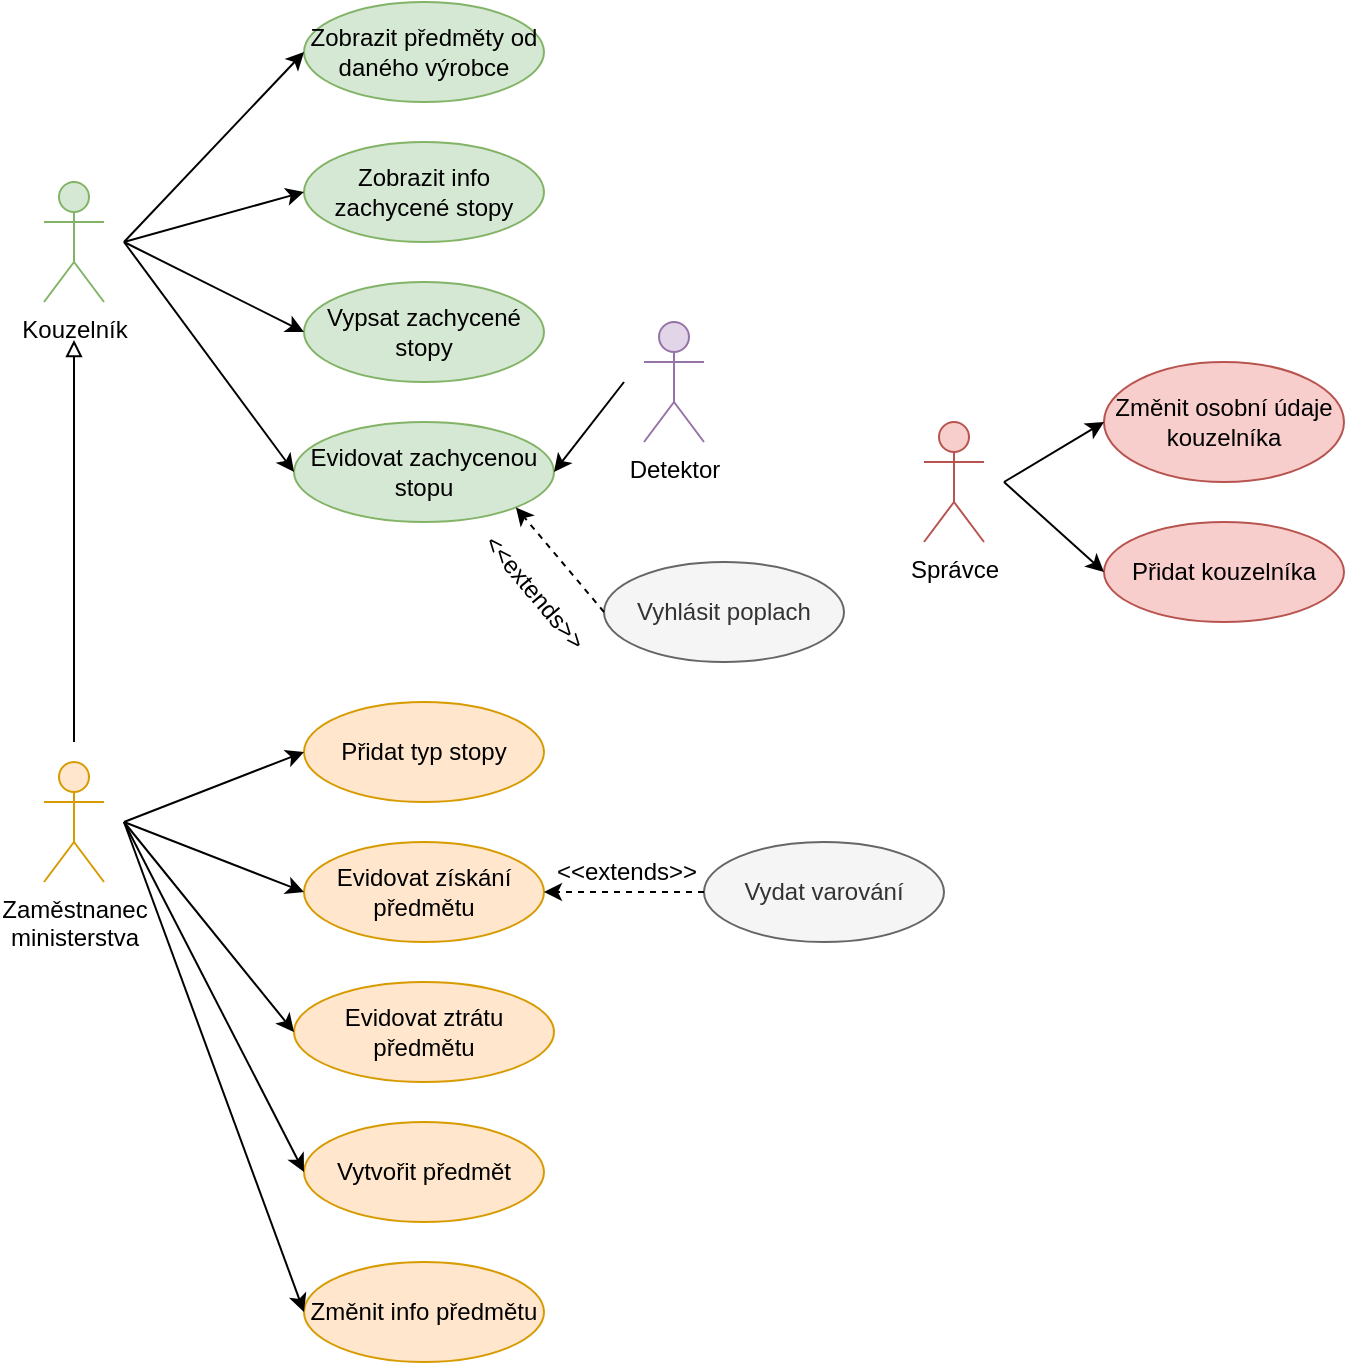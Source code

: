 <mxfile version="24.0.1" type="device">
  <diagram name="Page-1" id="qmRz6amg7u_9OpdITHFq">
    <mxGraphModel dx="1434" dy="784" grid="1" gridSize="10" guides="1" tooltips="1" connect="1" arrows="1" fold="1" page="1" pageScale="1" pageWidth="827" pageHeight="1169" math="0" shadow="0">
      <root>
        <mxCell id="0" />
        <mxCell id="1" parent="0" />
        <mxCell id="RQ-Ip_PYor-Rwr1TRa5e-7" value="" style="edgeStyle=orthogonalEdgeStyle;rounded=0;orthogonalLoop=1;jettySize=auto;html=1;endArrow=block;endFill=0;" parent="1" edge="1">
          <mxGeometry relative="1" as="geometry">
            <mxPoint x="55" y="380" as="sourcePoint" />
            <mxPoint x="55" y="179" as="targetPoint" />
          </mxGeometry>
        </mxCell>
        <mxCell id="RQ-Ip_PYor-Rwr1TRa5e-5" value="Zaměstnanec&lt;br&gt;ministerstva" style="shape=umlActor;verticalLabelPosition=bottom;verticalAlign=top;html=1;outlineConnect=0;fillColor=#ffe6cc;strokeColor=#d79b00;" parent="1" vertex="1">
          <mxGeometry x="40" y="390" width="30" height="60" as="geometry" />
        </mxCell>
        <mxCell id="RQ-Ip_PYor-Rwr1TRa5e-6" value="Kouzelník" style="shape=umlActor;verticalLabelPosition=bottom;verticalAlign=top;html=1;outlineConnect=0;fillColor=#d5e8d4;strokeColor=#82b366;" parent="1" vertex="1">
          <mxGeometry x="40" y="100" width="30" height="60" as="geometry" />
        </mxCell>
        <mxCell id="RQ-Ip_PYor-Rwr1TRa5e-8" value="Zobrazit info zachycené stopy" style="ellipse;whiteSpace=wrap;html=1;fillColor=#d5e8d4;strokeColor=#82b366;" parent="1" vertex="1">
          <mxGeometry x="170" y="80" width="120" height="50" as="geometry" />
        </mxCell>
        <mxCell id="RQ-Ip_PYor-Rwr1TRa5e-10" value="Vypsat zachycené stopy" style="ellipse;whiteSpace=wrap;html=1;fillColor=#d5e8d4;strokeColor=#82b366;" parent="1" vertex="1">
          <mxGeometry x="170" y="150" width="120" height="50" as="geometry" />
        </mxCell>
        <mxCell id="RQ-Ip_PYor-Rwr1TRa5e-11" value="Evidovat zachycenou stopu" style="ellipse;whiteSpace=wrap;html=1;fillColor=#d5e8d4;strokeColor=#82b366;" parent="1" vertex="1">
          <mxGeometry x="165" y="220" width="130" height="50" as="geometry" />
        </mxCell>
        <mxCell id="RQ-Ip_PYor-Rwr1TRa5e-12" value="Přidat typ stopy" style="ellipse;whiteSpace=wrap;html=1;fillColor=#ffe6cc;strokeColor=#d79b00;" parent="1" vertex="1">
          <mxGeometry x="170" y="360" width="120" height="50" as="geometry" />
        </mxCell>
        <mxCell id="RQ-Ip_PYor-Rwr1TRa5e-13" value="Evidovat získání předmětu" style="ellipse;whiteSpace=wrap;html=1;fillColor=#ffe6cc;strokeColor=#d79b00;" parent="1" vertex="1">
          <mxGeometry x="170" y="430" width="120" height="50" as="geometry" />
        </mxCell>
        <mxCell id="RQ-Ip_PYor-Rwr1TRa5e-14" value="Evidovat ztrátu předmětu" style="ellipse;whiteSpace=wrap;html=1;fillColor=#ffe6cc;strokeColor=#d79b00;" parent="1" vertex="1">
          <mxGeometry x="165" y="500" width="130" height="50" as="geometry" />
        </mxCell>
        <mxCell id="RQ-Ip_PYor-Rwr1TRa5e-15" value="Vytvořit předmět" style="ellipse;whiteSpace=wrap;html=1;fillColor=#ffe6cc;strokeColor=#d79b00;" parent="1" vertex="1">
          <mxGeometry x="170" y="570" width="120" height="50" as="geometry" />
        </mxCell>
        <mxCell id="RQ-Ip_PYor-Rwr1TRa5e-16" value="Změnit info předmětu" style="ellipse;whiteSpace=wrap;html=1;fillColor=#ffe6cc;strokeColor=#d79b00;" parent="1" vertex="1">
          <mxGeometry x="170" y="640" width="120" height="50" as="geometry" />
        </mxCell>
        <mxCell id="RQ-Ip_PYor-Rwr1TRa5e-18" value="Detektor" style="shape=umlActor;verticalLabelPosition=bottom;verticalAlign=top;html=1;outlineConnect=0;fillColor=#e1d5e7;strokeColor=#9673a6;" parent="1" vertex="1">
          <mxGeometry x="340" y="170" width="30" height="60" as="geometry" />
        </mxCell>
        <mxCell id="RQ-Ip_PYor-Rwr1TRa5e-21" value="Vydat varování" style="ellipse;whiteSpace=wrap;html=1;fillColor=#f5f5f5;fontColor=#333333;strokeColor=#666666;" parent="1" vertex="1">
          <mxGeometry x="370" y="430" width="120" height="50" as="geometry" />
        </mxCell>
        <mxCell id="RQ-Ip_PYor-Rwr1TRa5e-22" value="Vyhlásit poplach" style="ellipse;whiteSpace=wrap;html=1;fillColor=#f5f5f5;fontColor=#333333;strokeColor=#666666;" parent="1" vertex="1">
          <mxGeometry x="320" y="290" width="120" height="50" as="geometry" />
        </mxCell>
        <mxCell id="RQ-Ip_PYor-Rwr1TRa5e-23" value="Správce" style="shape=umlActor;verticalLabelPosition=bottom;verticalAlign=top;html=1;outlineConnect=0;fillColor=#f8cecc;strokeColor=#b85450;" parent="1" vertex="1">
          <mxGeometry x="480" y="220" width="30" height="60" as="geometry" />
        </mxCell>
        <mxCell id="RQ-Ip_PYor-Rwr1TRa5e-24" value="Změnit osobní údaje kouzelníka" style="ellipse;whiteSpace=wrap;html=1;fillColor=#f8cecc;strokeColor=#b85450;" parent="1" vertex="1">
          <mxGeometry x="570" y="190" width="120" height="60" as="geometry" />
        </mxCell>
        <mxCell id="RQ-Ip_PYor-Rwr1TRa5e-25" value="Přidat kouzelníka" style="ellipse;whiteSpace=wrap;html=1;fillColor=#f8cecc;strokeColor=#b85450;" parent="1" vertex="1">
          <mxGeometry x="570" y="270" width="120" height="50" as="geometry" />
        </mxCell>
        <mxCell id="RQ-Ip_PYor-Rwr1TRa5e-26" value="" style="endArrow=classic;html=1;rounded=0;entryX=0;entryY=0.5;entryDx=0;entryDy=0;" parent="1" target="RQ-Ip_PYor-Rwr1TRa5e-8" edge="1">
          <mxGeometry width="50" height="50" relative="1" as="geometry">
            <mxPoint x="80" y="130" as="sourcePoint" />
            <mxPoint x="130" y="80" as="targetPoint" />
          </mxGeometry>
        </mxCell>
        <mxCell id="RQ-Ip_PYor-Rwr1TRa5e-27" value="" style="endArrow=classic;html=1;rounded=0;entryX=0;entryY=0.5;entryDx=0;entryDy=0;" parent="1" target="RQ-Ip_PYor-Rwr1TRa5e-10" edge="1">
          <mxGeometry width="50" height="50" relative="1" as="geometry">
            <mxPoint x="80" y="130" as="sourcePoint" />
            <mxPoint x="150" y="160" as="targetPoint" />
          </mxGeometry>
        </mxCell>
        <mxCell id="RQ-Ip_PYor-Rwr1TRa5e-28" value="" style="endArrow=classic;html=1;rounded=0;entryX=0;entryY=0.5;entryDx=0;entryDy=0;" parent="1" target="RQ-Ip_PYor-Rwr1TRa5e-11" edge="1">
          <mxGeometry width="50" height="50" relative="1" as="geometry">
            <mxPoint x="80" y="130" as="sourcePoint" />
            <mxPoint x="120" y="220" as="targetPoint" />
          </mxGeometry>
        </mxCell>
        <mxCell id="RQ-Ip_PYor-Rwr1TRa5e-29" value="" style="endArrow=classic;html=1;rounded=0;entryX=1;entryY=0.5;entryDx=0;entryDy=0;" parent="1" target="RQ-Ip_PYor-Rwr1TRa5e-11" edge="1">
          <mxGeometry width="50" height="50" relative="1" as="geometry">
            <mxPoint x="330" y="200" as="sourcePoint" />
            <mxPoint x="420" y="250" as="targetPoint" />
          </mxGeometry>
        </mxCell>
        <mxCell id="RQ-Ip_PYor-Rwr1TRa5e-30" value="" style="endArrow=classic;html=1;rounded=0;entryX=0;entryY=0.5;entryDx=0;entryDy=0;" parent="1" target="RQ-Ip_PYor-Rwr1TRa5e-24" edge="1">
          <mxGeometry width="50" height="50" relative="1" as="geometry">
            <mxPoint x="520" y="250" as="sourcePoint" />
            <mxPoint x="540" y="320" as="targetPoint" />
          </mxGeometry>
        </mxCell>
        <mxCell id="RQ-Ip_PYor-Rwr1TRa5e-31" value="" style="endArrow=classic;html=1;rounded=0;entryX=0;entryY=0.5;entryDx=0;entryDy=0;" parent="1" target="RQ-Ip_PYor-Rwr1TRa5e-25" edge="1">
          <mxGeometry width="50" height="50" relative="1" as="geometry">
            <mxPoint x="520" y="250" as="sourcePoint" />
            <mxPoint x="420" y="330" as="targetPoint" />
          </mxGeometry>
        </mxCell>
        <mxCell id="RQ-Ip_PYor-Rwr1TRa5e-32" value="" style="endArrow=classic;html=1;rounded=0;entryX=0;entryY=0.5;entryDx=0;entryDy=0;" parent="1" target="RQ-Ip_PYor-Rwr1TRa5e-12" edge="1">
          <mxGeometry width="50" height="50" relative="1" as="geometry">
            <mxPoint x="80" y="420" as="sourcePoint" />
            <mxPoint x="420" y="420" as="targetPoint" />
          </mxGeometry>
        </mxCell>
        <mxCell id="RQ-Ip_PYor-Rwr1TRa5e-33" value="" style="endArrow=classic;html=1;rounded=0;entryX=0;entryY=0.5;entryDx=0;entryDy=0;" parent="1" target="RQ-Ip_PYor-Rwr1TRa5e-13" edge="1">
          <mxGeometry width="50" height="50" relative="1" as="geometry">
            <mxPoint x="80" y="420" as="sourcePoint" />
            <mxPoint x="420" y="420" as="targetPoint" />
          </mxGeometry>
        </mxCell>
        <mxCell id="RQ-Ip_PYor-Rwr1TRa5e-34" value="" style="endArrow=classic;html=1;rounded=0;entryX=0;entryY=0.5;entryDx=0;entryDy=0;" parent="1" target="RQ-Ip_PYor-Rwr1TRa5e-14" edge="1">
          <mxGeometry width="50" height="50" relative="1" as="geometry">
            <mxPoint x="80" y="420" as="sourcePoint" />
            <mxPoint x="420" y="420" as="targetPoint" />
          </mxGeometry>
        </mxCell>
        <mxCell id="RQ-Ip_PYor-Rwr1TRa5e-35" value="" style="endArrow=classic;html=1;rounded=0;entryX=0;entryY=0.5;entryDx=0;entryDy=0;" parent="1" target="RQ-Ip_PYor-Rwr1TRa5e-15" edge="1">
          <mxGeometry width="50" height="50" relative="1" as="geometry">
            <mxPoint x="80" y="420" as="sourcePoint" />
            <mxPoint x="420" y="420" as="targetPoint" />
          </mxGeometry>
        </mxCell>
        <mxCell id="RQ-Ip_PYor-Rwr1TRa5e-36" value="" style="endArrow=classic;html=1;rounded=0;entryX=0;entryY=0.5;entryDx=0;entryDy=0;" parent="1" target="RQ-Ip_PYor-Rwr1TRa5e-16" edge="1">
          <mxGeometry width="50" height="50" relative="1" as="geometry">
            <mxPoint x="80" y="420" as="sourcePoint" />
            <mxPoint x="420" y="500" as="targetPoint" />
          </mxGeometry>
        </mxCell>
        <mxCell id="RQ-Ip_PYor-Rwr1TRa5e-37" value="" style="endArrow=classic;html=1;rounded=0;entryX=1;entryY=0.5;entryDx=0;entryDy=0;exitX=0;exitY=0.5;exitDx=0;exitDy=0;dashed=1;" parent="1" source="RQ-Ip_PYor-Rwr1TRa5e-21" target="RQ-Ip_PYor-Rwr1TRa5e-13" edge="1">
          <mxGeometry width="50" height="50" relative="1" as="geometry">
            <mxPoint x="370" y="470" as="sourcePoint" />
            <mxPoint x="420" y="420" as="targetPoint" />
          </mxGeometry>
        </mxCell>
        <mxCell id="RQ-Ip_PYor-Rwr1TRa5e-38" value="&amp;lt;&amp;lt;extends&amp;gt;&amp;gt;" style="text;html=1;align=center;verticalAlign=middle;resizable=0;points=[];autosize=1;strokeColor=none;fillColor=none;rotation=0;" parent="1" vertex="1">
          <mxGeometry x="286" y="430" width="90" height="30" as="geometry" />
        </mxCell>
        <mxCell id="RQ-Ip_PYor-Rwr1TRa5e-39" value="" style="endArrow=classic;html=1;rounded=0;entryX=1;entryY=1;entryDx=0;entryDy=0;exitX=0;exitY=0.5;exitDx=0;exitDy=0;dashed=1;" parent="1" source="RQ-Ip_PYor-Rwr1TRa5e-22" target="RQ-Ip_PYor-Rwr1TRa5e-11" edge="1">
          <mxGeometry width="50" height="50" relative="1" as="geometry">
            <mxPoint x="370" y="470" as="sourcePoint" />
            <mxPoint x="420" y="420" as="targetPoint" />
          </mxGeometry>
        </mxCell>
        <mxCell id="RQ-Ip_PYor-Rwr1TRa5e-40" value="&amp;lt;&amp;lt;extends&amp;gt;&amp;gt;" style="text;html=1;align=center;verticalAlign=middle;resizable=0;points=[];autosize=1;strokeColor=none;fillColor=none;rotation=50;" parent="1" vertex="1">
          <mxGeometry x="240" y="290" width="90" height="30" as="geometry" />
        </mxCell>
        <mxCell id="QSdRu6VteuAKL3sDlh2a-1" value="Zobrazit předměty od daného výrobce" style="ellipse;whiteSpace=wrap;html=1;fillColor=#d5e8d4;strokeColor=#82b366;" vertex="1" parent="1">
          <mxGeometry x="170" y="10" width="120" height="50" as="geometry" />
        </mxCell>
        <mxCell id="QSdRu6VteuAKL3sDlh2a-2" value="" style="endArrow=classic;html=1;rounded=0;entryX=0;entryY=0.5;entryDx=0;entryDy=0;" edge="1" parent="1" target="QSdRu6VteuAKL3sDlh2a-1">
          <mxGeometry width="50" height="50" relative="1" as="geometry">
            <mxPoint x="80" y="130" as="sourcePoint" />
            <mxPoint x="170" y="60" as="targetPoint" />
          </mxGeometry>
        </mxCell>
      </root>
    </mxGraphModel>
  </diagram>
</mxfile>
